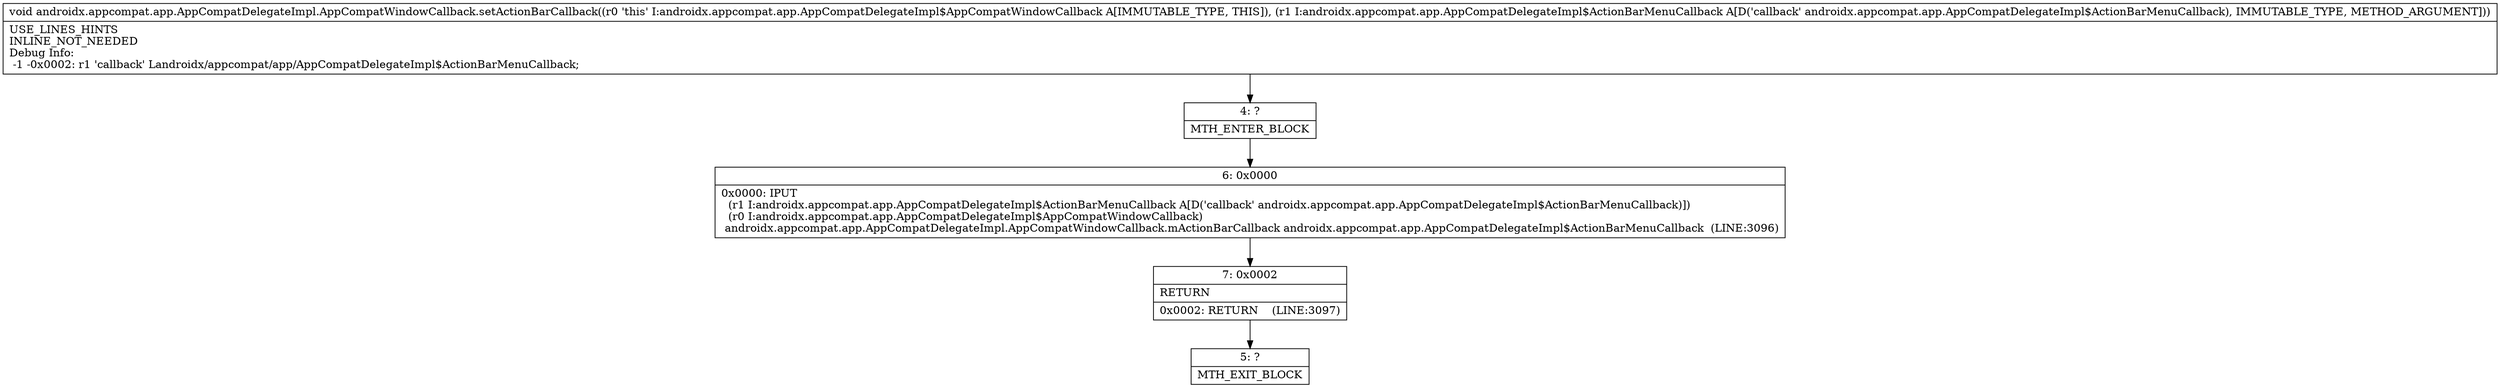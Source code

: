 digraph "CFG forandroidx.appcompat.app.AppCompatDelegateImpl.AppCompatWindowCallback.setActionBarCallback(Landroidx\/appcompat\/app\/AppCompatDelegateImpl$ActionBarMenuCallback;)V" {
Node_4 [shape=record,label="{4\:\ ?|MTH_ENTER_BLOCK\l}"];
Node_6 [shape=record,label="{6\:\ 0x0000|0x0000: IPUT  \l  (r1 I:androidx.appcompat.app.AppCompatDelegateImpl$ActionBarMenuCallback A[D('callback' androidx.appcompat.app.AppCompatDelegateImpl$ActionBarMenuCallback)])\l  (r0 I:androidx.appcompat.app.AppCompatDelegateImpl$AppCompatWindowCallback)\l androidx.appcompat.app.AppCompatDelegateImpl.AppCompatWindowCallback.mActionBarCallback androidx.appcompat.app.AppCompatDelegateImpl$ActionBarMenuCallback  (LINE:3096)\l}"];
Node_7 [shape=record,label="{7\:\ 0x0002|RETURN\l|0x0002: RETURN    (LINE:3097)\l}"];
Node_5 [shape=record,label="{5\:\ ?|MTH_EXIT_BLOCK\l}"];
MethodNode[shape=record,label="{void androidx.appcompat.app.AppCompatDelegateImpl.AppCompatWindowCallback.setActionBarCallback((r0 'this' I:androidx.appcompat.app.AppCompatDelegateImpl$AppCompatWindowCallback A[IMMUTABLE_TYPE, THIS]), (r1 I:androidx.appcompat.app.AppCompatDelegateImpl$ActionBarMenuCallback A[D('callback' androidx.appcompat.app.AppCompatDelegateImpl$ActionBarMenuCallback), IMMUTABLE_TYPE, METHOD_ARGUMENT]))  | USE_LINES_HINTS\lINLINE_NOT_NEEDED\lDebug Info:\l  \-1 \-0x0002: r1 'callback' Landroidx\/appcompat\/app\/AppCompatDelegateImpl$ActionBarMenuCallback;\l}"];
MethodNode -> Node_4;Node_4 -> Node_6;
Node_6 -> Node_7;
Node_7 -> Node_5;
}

